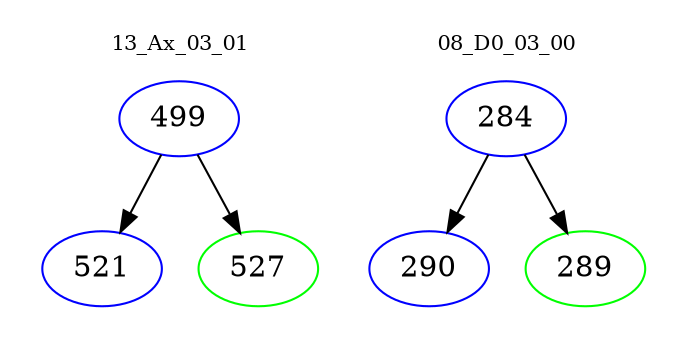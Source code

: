 digraph{
subgraph cluster_0 {
color = white
label = "13_Ax_03_01";
fontsize=10;
T0_499 [label="499", color="blue"]
T0_499 -> T0_521 [color="black"]
T0_521 [label="521", color="blue"]
T0_499 -> T0_527 [color="black"]
T0_527 [label="527", color="green"]
}
subgraph cluster_1 {
color = white
label = "08_D0_03_00";
fontsize=10;
T1_284 [label="284", color="blue"]
T1_284 -> T1_290 [color="black"]
T1_290 [label="290", color="blue"]
T1_284 -> T1_289 [color="black"]
T1_289 [label="289", color="green"]
}
}
